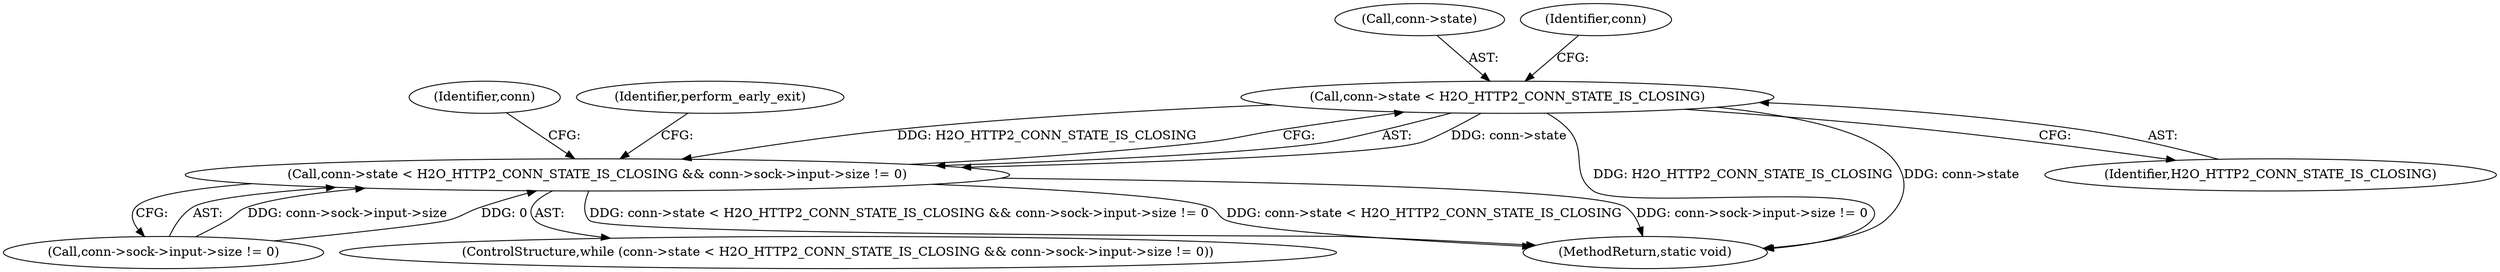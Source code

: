 digraph "0_h2o_1c0808d580da09fdec5a9a74ff09e103ea058dd4_1@pointer" {
"1000147" [label="(Call,conn->state < H2O_HTTP2_CONN_STATE_IS_CLOSING)"];
"1000146" [label="(Call,conn->state < H2O_HTTP2_CONN_STATE_IS_CLOSING && conn->sock->input->size != 0)"];
"1000246" [label="(Identifier,conn)"];
"1000148" [label="(Call,conn->state)"];
"1000145" [label="(ControlStructure,while (conn->state < H2O_HTTP2_CONN_STATE_IS_CLOSING && conn->sock->input->size != 0))"];
"1000146" [label="(Call,conn->state < H2O_HTTP2_CONN_STATE_IS_CLOSING && conn->sock->input->size != 0)"];
"1000264" [label="(MethodReturn,static void)"];
"1000151" [label="(Identifier,H2O_HTTP2_CONN_STATE_IS_CLOSING)"];
"1000152" [label="(Call,conn->sock->input->size != 0)"];
"1000147" [label="(Call,conn->state < H2O_HTTP2_CONN_STATE_IS_CLOSING)"];
"1000156" [label="(Identifier,conn)"];
"1000165" [label="(Identifier,perform_early_exit)"];
"1000147" -> "1000146"  [label="AST: "];
"1000147" -> "1000151"  [label="CFG: "];
"1000148" -> "1000147"  [label="AST: "];
"1000151" -> "1000147"  [label="AST: "];
"1000156" -> "1000147"  [label="CFG: "];
"1000146" -> "1000147"  [label="CFG: "];
"1000147" -> "1000264"  [label="DDG: H2O_HTTP2_CONN_STATE_IS_CLOSING"];
"1000147" -> "1000264"  [label="DDG: conn->state"];
"1000147" -> "1000146"  [label="DDG: conn->state"];
"1000147" -> "1000146"  [label="DDG: H2O_HTTP2_CONN_STATE_IS_CLOSING"];
"1000146" -> "1000145"  [label="AST: "];
"1000146" -> "1000152"  [label="CFG: "];
"1000152" -> "1000146"  [label="AST: "];
"1000165" -> "1000146"  [label="CFG: "];
"1000246" -> "1000146"  [label="CFG: "];
"1000146" -> "1000264"  [label="DDG: conn->sock->input->size != 0"];
"1000146" -> "1000264"  [label="DDG: conn->state < H2O_HTTP2_CONN_STATE_IS_CLOSING && conn->sock->input->size != 0"];
"1000146" -> "1000264"  [label="DDG: conn->state < H2O_HTTP2_CONN_STATE_IS_CLOSING"];
"1000152" -> "1000146"  [label="DDG: conn->sock->input->size"];
"1000152" -> "1000146"  [label="DDG: 0"];
}

